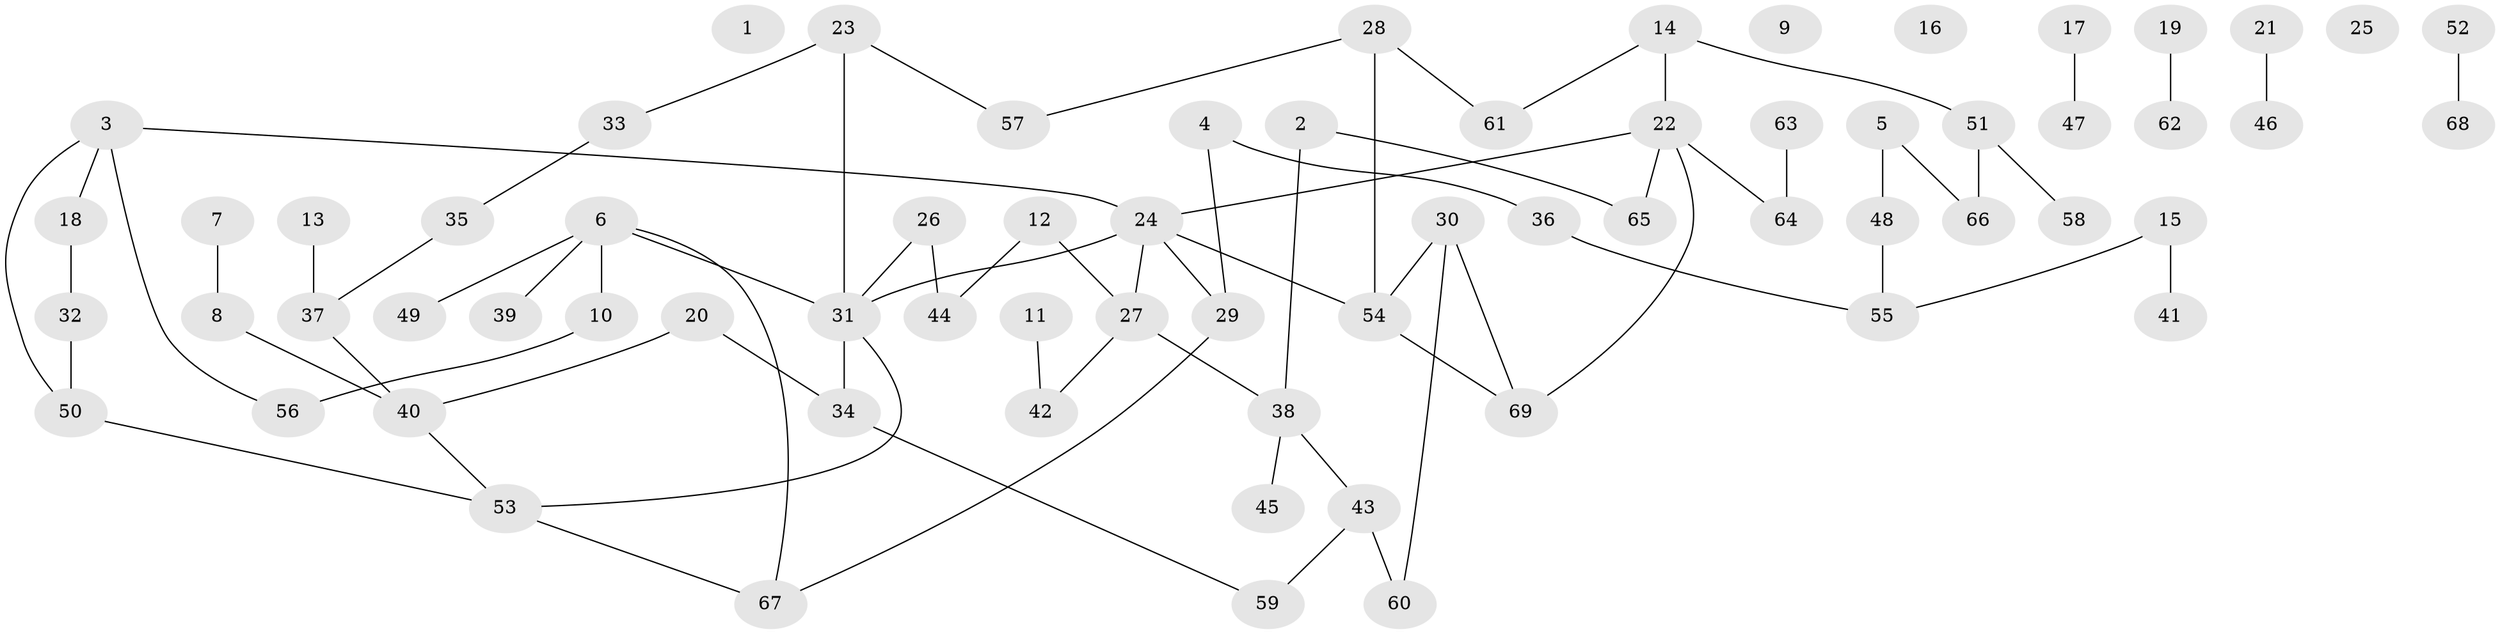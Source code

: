 // coarse degree distribution, {0: 0.20588235294117646, 4: 0.08823529411764706, 7: 0.058823529411764705, 3: 0.14705882352941177, 2: 0.20588235294117646, 6: 0.029411764705882353, 1: 0.23529411764705882, 5: 0.029411764705882353}
// Generated by graph-tools (version 1.1) at 2025/16/03/04/25 18:16:30]
// undirected, 69 vertices, 76 edges
graph export_dot {
graph [start="1"]
  node [color=gray90,style=filled];
  1;
  2;
  3;
  4;
  5;
  6;
  7;
  8;
  9;
  10;
  11;
  12;
  13;
  14;
  15;
  16;
  17;
  18;
  19;
  20;
  21;
  22;
  23;
  24;
  25;
  26;
  27;
  28;
  29;
  30;
  31;
  32;
  33;
  34;
  35;
  36;
  37;
  38;
  39;
  40;
  41;
  42;
  43;
  44;
  45;
  46;
  47;
  48;
  49;
  50;
  51;
  52;
  53;
  54;
  55;
  56;
  57;
  58;
  59;
  60;
  61;
  62;
  63;
  64;
  65;
  66;
  67;
  68;
  69;
  2 -- 38;
  2 -- 65;
  3 -- 18;
  3 -- 24;
  3 -- 50;
  3 -- 56;
  4 -- 29;
  4 -- 36;
  5 -- 48;
  5 -- 66;
  6 -- 10;
  6 -- 31;
  6 -- 39;
  6 -- 49;
  6 -- 67;
  7 -- 8;
  8 -- 40;
  10 -- 56;
  11 -- 42;
  12 -- 27;
  12 -- 44;
  13 -- 37;
  14 -- 22;
  14 -- 51;
  14 -- 61;
  15 -- 41;
  15 -- 55;
  17 -- 47;
  18 -- 32;
  19 -- 62;
  20 -- 34;
  20 -- 40;
  21 -- 46;
  22 -- 24;
  22 -- 64;
  22 -- 65;
  22 -- 69;
  23 -- 31;
  23 -- 33;
  23 -- 57;
  24 -- 27;
  24 -- 29;
  24 -- 31;
  24 -- 54;
  26 -- 31;
  26 -- 44;
  27 -- 38;
  27 -- 42;
  28 -- 54;
  28 -- 57;
  28 -- 61;
  29 -- 67;
  30 -- 54;
  30 -- 60;
  30 -- 69;
  31 -- 34;
  31 -- 53;
  32 -- 50;
  33 -- 35;
  34 -- 59;
  35 -- 37;
  36 -- 55;
  37 -- 40;
  38 -- 43;
  38 -- 45;
  40 -- 53;
  43 -- 59;
  43 -- 60;
  48 -- 55;
  50 -- 53;
  51 -- 58;
  51 -- 66;
  52 -- 68;
  53 -- 67;
  54 -- 69;
  63 -- 64;
}
